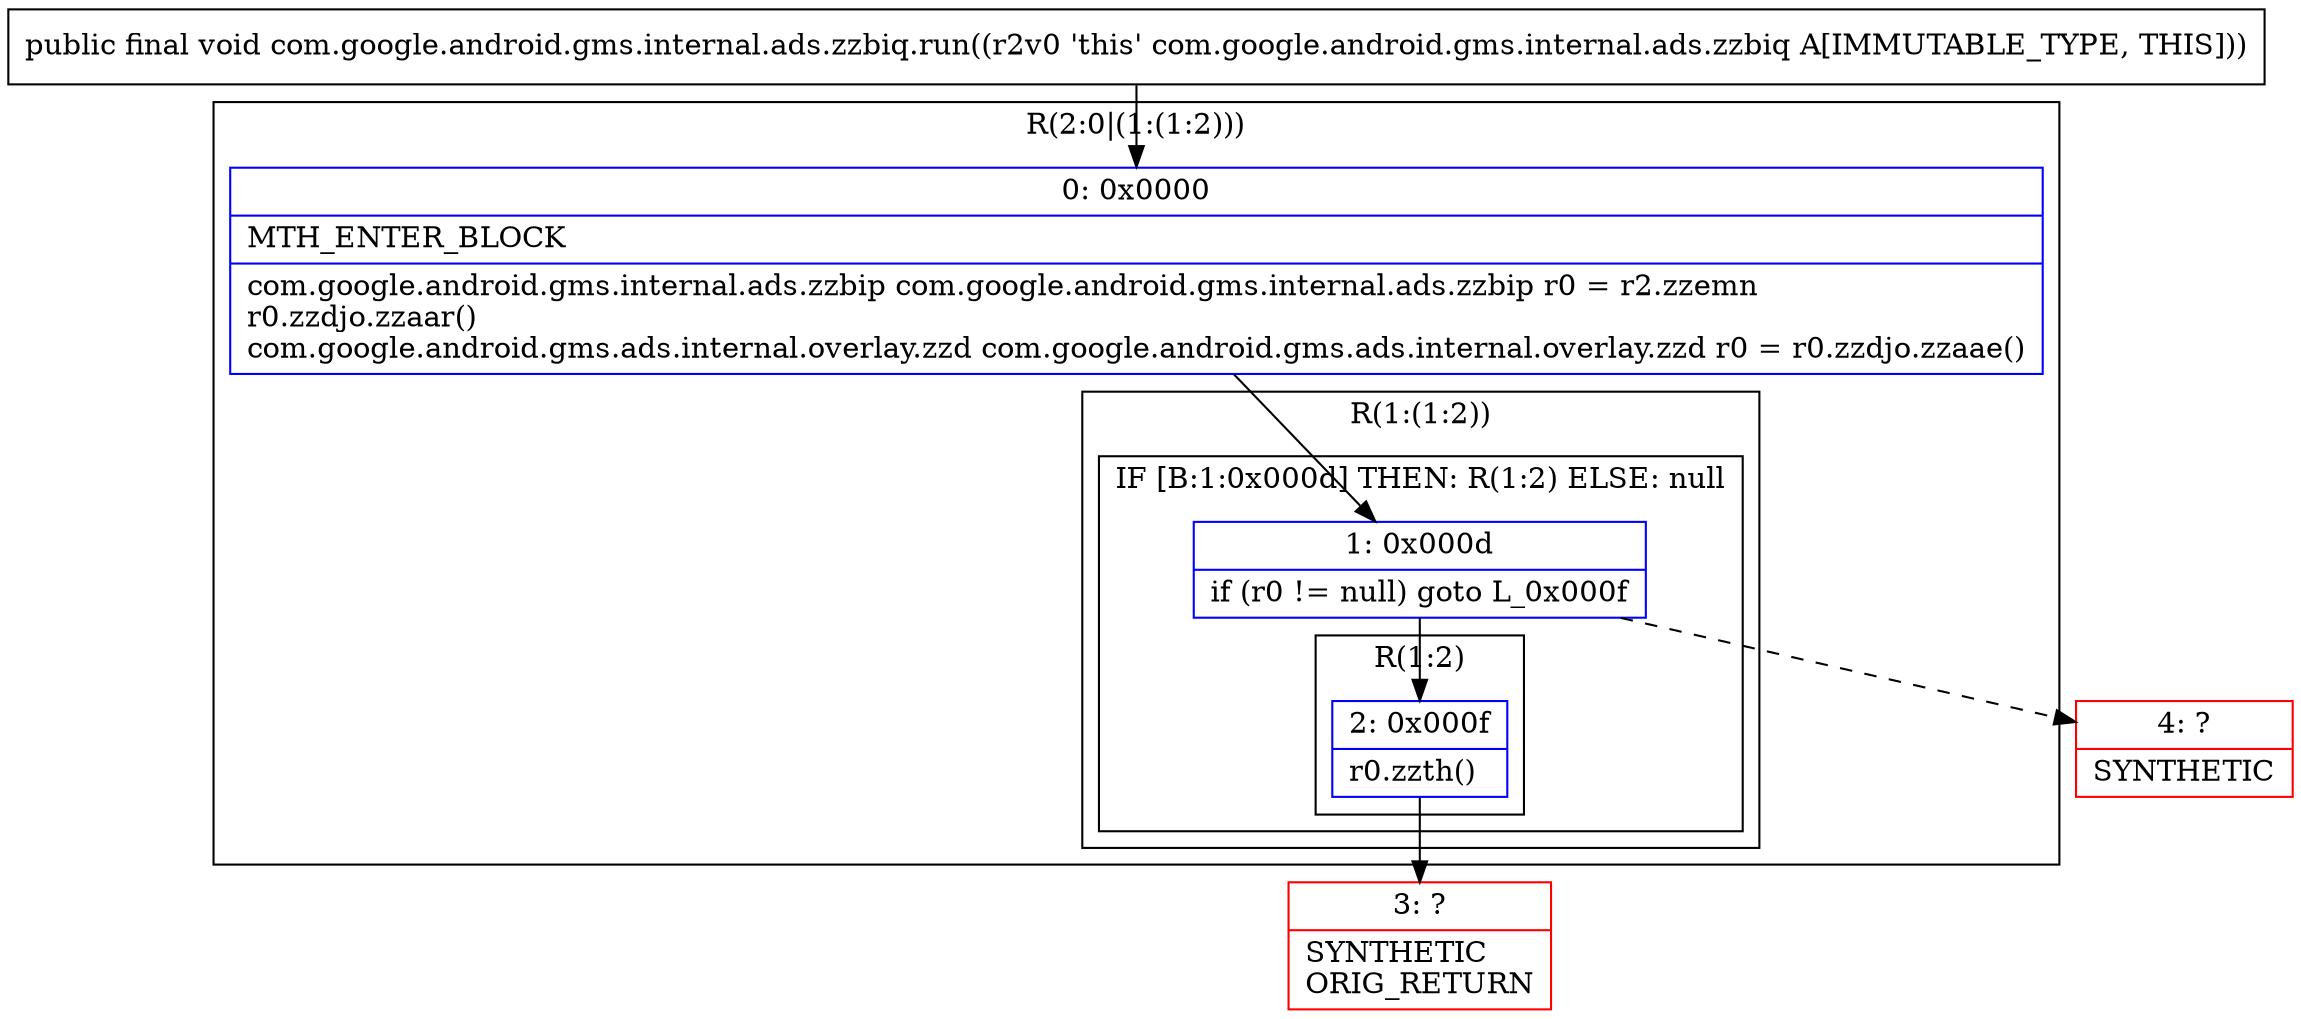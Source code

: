 digraph "CFG forcom.google.android.gms.internal.ads.zzbiq.run()V" {
subgraph cluster_Region_38712625 {
label = "R(2:0|(1:(1:2)))";
node [shape=record,color=blue];
Node_0 [shape=record,label="{0\:\ 0x0000|MTH_ENTER_BLOCK\l|com.google.android.gms.internal.ads.zzbip com.google.android.gms.internal.ads.zzbip r0 = r2.zzemn\lr0.zzdjo.zzaar()\lcom.google.android.gms.ads.internal.overlay.zzd com.google.android.gms.ads.internal.overlay.zzd r0 = r0.zzdjo.zzaae()\l}"];
subgraph cluster_Region_22850447 {
label = "R(1:(1:2))";
node [shape=record,color=blue];
subgraph cluster_IfRegion_211612903 {
label = "IF [B:1:0x000d] THEN: R(1:2) ELSE: null";
node [shape=record,color=blue];
Node_1 [shape=record,label="{1\:\ 0x000d|if (r0 != null) goto L_0x000f\l}"];
subgraph cluster_Region_1858145222 {
label = "R(1:2)";
node [shape=record,color=blue];
Node_2 [shape=record,label="{2\:\ 0x000f|r0.zzth()\l}"];
}
}
}
}
Node_3 [shape=record,color=red,label="{3\:\ ?|SYNTHETIC\lORIG_RETURN\l}"];
Node_4 [shape=record,color=red,label="{4\:\ ?|SYNTHETIC\l}"];
MethodNode[shape=record,label="{public final void com.google.android.gms.internal.ads.zzbiq.run((r2v0 'this' com.google.android.gms.internal.ads.zzbiq A[IMMUTABLE_TYPE, THIS])) }"];
MethodNode -> Node_0;
Node_0 -> Node_1;
Node_1 -> Node_2;
Node_1 -> Node_4[style=dashed];
Node_2 -> Node_3;
}

